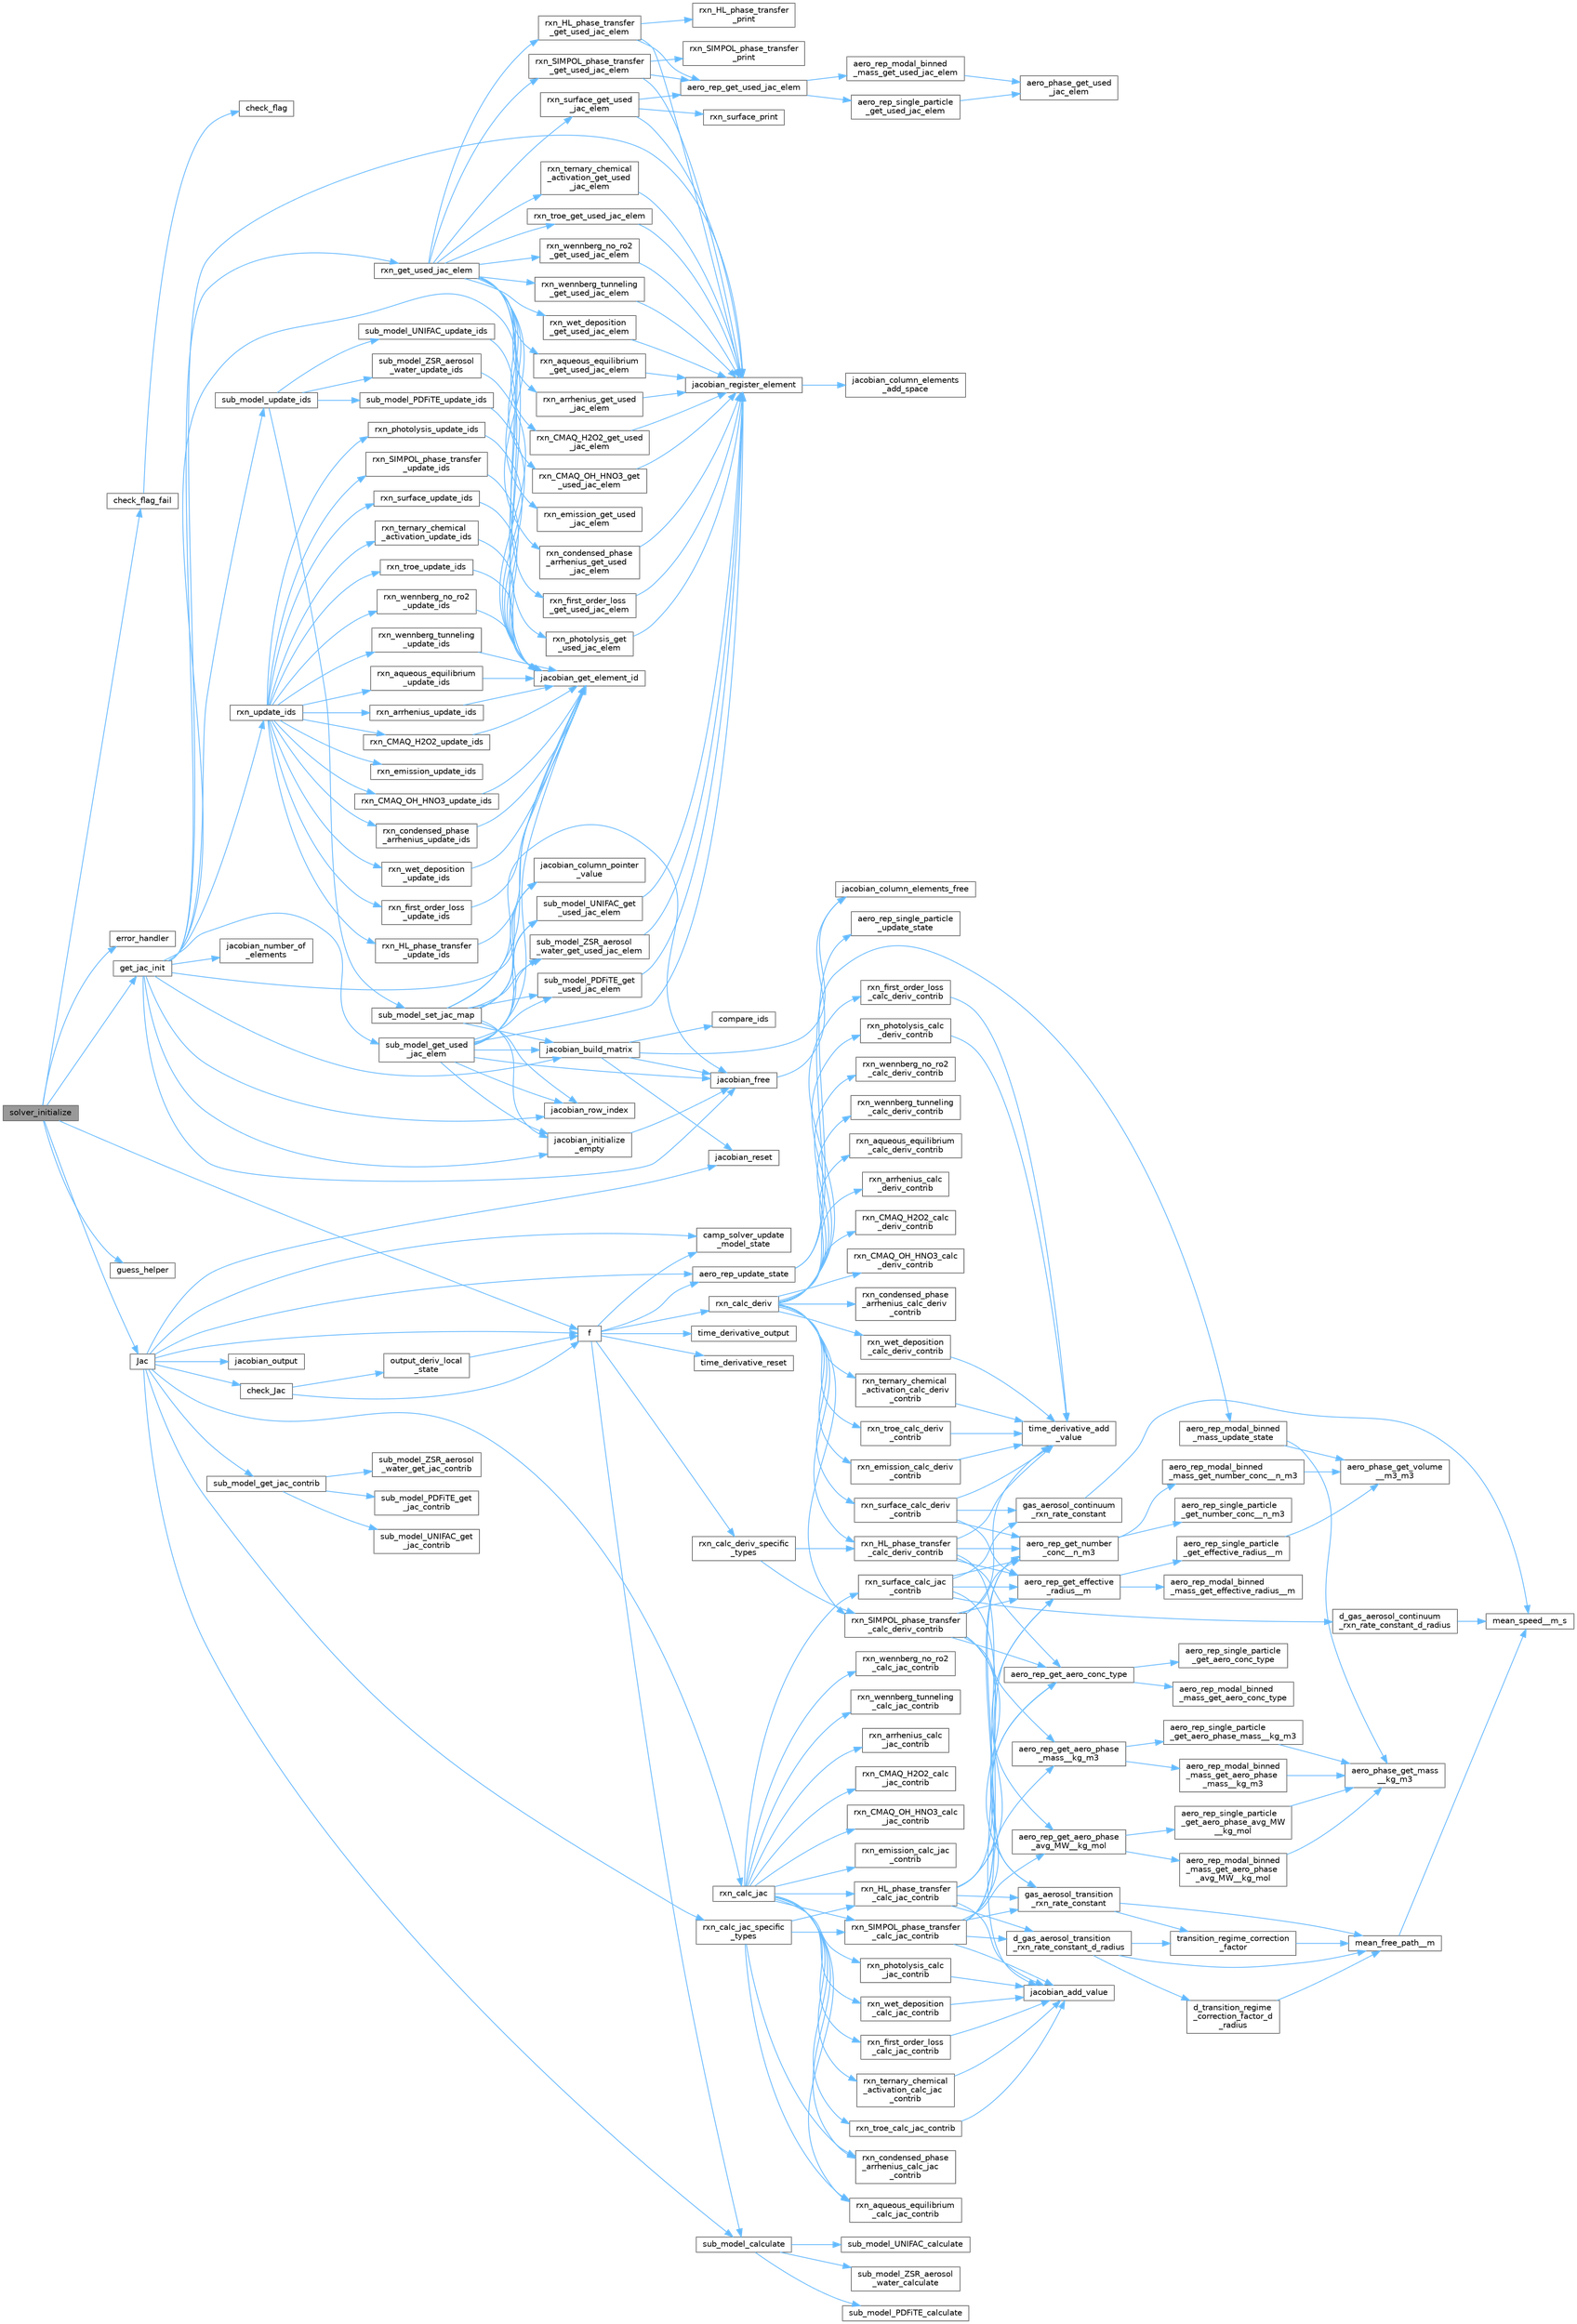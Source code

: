 digraph "solver_initialize"
{
 // LATEX_PDF_SIZE
  bgcolor="transparent";
  edge [fontname=Helvetica,fontsize=10,labelfontname=Helvetica,labelfontsize=10];
  node [fontname=Helvetica,fontsize=10,shape=box,height=0.2,width=0.4];
  rankdir="LR";
  Node1 [label="solver_initialize",height=0.2,width=0.4,color="gray40", fillcolor="grey60", style="filled", fontcolor="black",tooltip="Solver initialization."];
  Node1 -> Node2 [color="steelblue1",style="solid"];
  Node2 [label="check_flag_fail",height=0.2,width=0.4,color="grey40", fillcolor="white", style="filled",URL="$camp__solver_8c.html#a736da263e758eddff5578b8685edc459",tooltip="Check the return value of a SUNDIALS function and exit on failure."];
  Node2 -> Node3 [color="steelblue1",style="solid"];
  Node3 [label="check_flag",height=0.2,width=0.4,color="grey40", fillcolor="white", style="filled",URL="$camp__solver_8c.html#a08519bb4526ffd3db7f49b33ba7600aa",tooltip="Check the return value of a SUNDIALS function."];
  Node1 -> Node4 [color="steelblue1",style="solid"];
  Node4 [label="error_handler",height=0.2,width=0.4,color="grey40", fillcolor="white", style="filled",URL="$camp__solver_8c.html#ac1241091f152db7fd2aa734994c48b24",tooltip="Custom error handling function."];
  Node1 -> Node5 [color="steelblue1",style="solid"];
  Node5 [label="f",height=0.2,width=0.4,color="grey40", fillcolor="white", style="filled",URL="$camp__solver_8c.html#ac55302bc18db0d68d78f543aad6a16c4",tooltip="Compute the time derivative f(t,y)"];
  Node5 -> Node6 [color="steelblue1",style="solid"];
  Node6 [label="aero_rep_update_state",height=0.2,width=0.4,color="grey40", fillcolor="white", style="filled",URL="$aero__rep__solver_8c.html#a42041b486fc391bc9abeee5d1ad666b2",tooltip="Update the aerosol representations for a new state."];
  Node6 -> Node7 [color="steelblue1",style="solid"];
  Node7 [label="aero_rep_modal_binned\l_mass_update_state",height=0.2,width=0.4,color="grey40", fillcolor="white", style="filled",URL="$aero__rep__modal__binned__mass_8c.html#a567e448c1ea25085add6257c6b8930c6",tooltip="Update aerosol representation data for a new state."];
  Node7 -> Node8 [color="steelblue1",style="solid"];
  Node8 [label="aero_phase_get_mass\l__kg_m3",height=0.2,width=0.4,color="grey40", fillcolor="white", style="filled",URL="$aero__phase__solver_8c.html#a965e0b9fc79db694be201edd05377dd1",tooltip="Get the mass and average MW in an aerosol phase."];
  Node7 -> Node9 [color="steelblue1",style="solid"];
  Node9 [label="aero_phase_get_volume\l__m3_m3",height=0.2,width=0.4,color="grey40", fillcolor="white", style="filled",URL="$aero__phase__solver_8c.html#a6e493e863924f29d6bd06598fa657f08",tooltip="Get the volume of an aerosol phase."];
  Node6 -> Node10 [color="steelblue1",style="solid"];
  Node10 [label="aero_rep_single_particle\l_update_state",height=0.2,width=0.4,color="grey40", fillcolor="white", style="filled",URL="$aero__rep__single__particle_8c.html#afc5e4c6a81bf52bf0c8ee88037a4954d",tooltip="Update aerosol representation data for a new state."];
  Node5 -> Node11 [color="steelblue1",style="solid"];
  Node11 [label="camp_solver_update\l_model_state",height=0.2,width=0.4,color="grey40", fillcolor="white", style="filled",URL="$camp__solver_8c.html#a21373e1f8bad206f6437deeea571f51c",tooltip="Update the model state from the current solver state."];
  Node5 -> Node12 [color="steelblue1",style="solid"];
  Node12 [label="rxn_calc_deriv",height=0.2,width=0.4,color="grey40", fillcolor="white", style="filled",URL="$rxn__solver_8c.html#af014568140c63dfab9ea1c92b056e3b8",tooltip="Calculate the time derivative ."];
  Node12 -> Node13 [color="steelblue1",style="solid"];
  Node13 [label="rxn_aqueous_equilibrium\l_calc_deriv_contrib",height=0.2,width=0.4,color="grey40", fillcolor="white", style="filled",URL="$rxns_8h.html#a8e696264a0e9f8f72c2cb00b5605cbeb",tooltip=" "];
  Node12 -> Node14 [color="steelblue1",style="solid"];
  Node14 [label="rxn_arrhenius_calc\l_deriv_contrib",height=0.2,width=0.4,color="grey40", fillcolor="white", style="filled",URL="$rxns_8h.html#a760b30a313fd1608941b8ac584a128df",tooltip=" "];
  Node12 -> Node15 [color="steelblue1",style="solid"];
  Node15 [label="rxn_CMAQ_H2O2_calc\l_deriv_contrib",height=0.2,width=0.4,color="grey40", fillcolor="white", style="filled",URL="$rxns_8h.html#a3eb8ba0e04dfdffa6171688dd493d171",tooltip=" "];
  Node12 -> Node16 [color="steelblue1",style="solid"];
  Node16 [label="rxn_CMAQ_OH_HNO3_calc\l_deriv_contrib",height=0.2,width=0.4,color="grey40", fillcolor="white", style="filled",URL="$rxns_8h.html#a2a4e9aea8e3d4a8779ec943d9ccaaad8",tooltip=" "];
  Node12 -> Node17 [color="steelblue1",style="solid"];
  Node17 [label="rxn_condensed_phase\l_arrhenius_calc_deriv\l_contrib",height=0.2,width=0.4,color="grey40", fillcolor="white", style="filled",URL="$rxns_8h.html#a838b8326dbcfa12692ecf289685897a2",tooltip=" "];
  Node12 -> Node18 [color="steelblue1",style="solid"];
  Node18 [label="rxn_emission_calc_deriv\l_contrib",height=0.2,width=0.4,color="grey40", fillcolor="white", style="filled",URL="$rxn__emission_8c.html#a0fc4250b628dae19ab3c2081a283e2b8",tooltip="Calculate contributions to the time derivative  from this reaction."];
  Node18 -> Node19 [color="steelblue1",style="solid"];
  Node19 [label="time_derivative_add\l_value",height=0.2,width=0.4,color="grey40", fillcolor="white", style="filled",URL="$time__derivative_8c.html#af4c9ab5040b544a8ec4b63a1c75922e2",tooltip="Add a contribution to the time derivative."];
  Node12 -> Node20 [color="steelblue1",style="solid"];
  Node20 [label="rxn_first_order_loss\l_calc_deriv_contrib",height=0.2,width=0.4,color="grey40", fillcolor="white", style="filled",URL="$rxn__first__order__loss_8c.html#ac1d2c5d3bf68d6adcdc4183ba340175d",tooltip="Calculate contributions to the time derivative  from this reaction."];
  Node20 -> Node19 [color="steelblue1",style="solid"];
  Node12 -> Node21 [color="steelblue1",style="solid"];
  Node21 [label="rxn_HL_phase_transfer\l_calc_deriv_contrib",height=0.2,width=0.4,color="grey40", fillcolor="white", style="filled",URL="$rxn___h_l__phase__transfer_8c.html#aa82a07e921e3d22fda1d52073b16219d",tooltip="Calculate contributions to the time derivative  from this reaction."];
  Node21 -> Node22 [color="steelblue1",style="solid"];
  Node22 [label="aero_rep_get_aero_conc_type",height=0.2,width=0.4,color="grey40", fillcolor="white", style="filled",URL="$aero__rep__solver_8c.html#a00aee7bec2d9284a74c0eb26d346dc81",tooltip="Check whether aerosol concentrations are per-particle or total for each phase."];
  Node22 -> Node23 [color="steelblue1",style="solid"];
  Node23 [label="aero_rep_modal_binned\l_mass_get_aero_conc_type",height=0.2,width=0.4,color="grey40", fillcolor="white", style="filled",URL="$aero__rep__modal__binned__mass_8c.html#a5806fae1fe7d70369bfb7a0d9c54d12f",tooltip="Get the type of aerosol concentration used."];
  Node22 -> Node24 [color="steelblue1",style="solid"];
  Node24 [label="aero_rep_single_particle\l_get_aero_conc_type",height=0.2,width=0.4,color="grey40", fillcolor="white", style="filled",URL="$aero__rep__single__particle_8c.html#a59114de73dd305d5825a8547155b8946",tooltip="Get the type of aerosol concentration used."];
  Node21 -> Node25 [color="steelblue1",style="solid"];
  Node25 [label="aero_rep_get_effective\l_radius__m",height=0.2,width=0.4,color="grey40", fillcolor="white", style="filled",URL="$aero__rep__solver_8c.html#aab8fc9de2c9bfe5d012e80322a5b653b",tooltip="Get the effective particle radius,  (m)"];
  Node25 -> Node26 [color="steelblue1",style="solid"];
  Node26 [label="aero_rep_modal_binned\l_mass_get_effective_radius__m",height=0.2,width=0.4,color="grey40", fillcolor="white", style="filled",URL="$aero__rep__modal__binned__mass_8c.html#a8d5bf734337581d90c2280ab858ccf96",tooltip="Get the effective particle radius  (m)"];
  Node25 -> Node27 [color="steelblue1",style="solid"];
  Node27 [label="aero_rep_single_particle\l_get_effective_radius__m",height=0.2,width=0.4,color="grey40", fillcolor="white", style="filled",URL="$aero__rep__single__particle_8c.html#a48b11d345d89071d34e67b5063b1b891",tooltip="Get the effective particle radius  (m)"];
  Node27 -> Node9 [color="steelblue1",style="solid"];
  Node21 -> Node28 [color="steelblue1",style="solid"];
  Node28 [label="aero_rep_get_number\l_conc__n_m3",height=0.2,width=0.4,color="grey40", fillcolor="white", style="filled",URL="$aero__rep__solver_8c.html#aa56870eb4fe20532461b1634d7688210",tooltip="Get the particle number concentration  ( )"];
  Node28 -> Node29 [color="steelblue1",style="solid"];
  Node29 [label="aero_rep_modal_binned\l_mass_get_number_conc__n_m3",height=0.2,width=0.4,color="grey40", fillcolor="white", style="filled",URL="$aero__rep__modal__binned__mass_8c.html#a2e585253c19aa48dec8c55b963999e9d",tooltip="Get the particle number concentration  ( )"];
  Node29 -> Node9 [color="steelblue1",style="solid"];
  Node28 -> Node30 [color="steelblue1",style="solid"];
  Node30 [label="aero_rep_single_particle\l_get_number_conc__n_m3",height=0.2,width=0.4,color="grey40", fillcolor="white", style="filled",URL="$aero__rep__single__particle_8c.html#afa7d35b774d0ab4d7cad7fb30d75e897",tooltip="Get the particle number concentration  ( )"];
  Node21 -> Node31 [color="steelblue1",style="solid"];
  Node31 [label="gas_aerosol_transition\l_rxn_rate_constant",height=0.2,width=0.4,color="grey40", fillcolor="white", style="filled",URL="$util_8h.html#adfe7ce1a7c219664c7a382f24068b1a1",tooltip=" "];
  Node31 -> Node32 [color="steelblue1",style="solid"];
  Node32 [label="mean_free_path__m",height=0.2,width=0.4,color="grey40", fillcolor="white", style="filled",URL="$util_8h.html#ae1c969544a10c17746622cf73186835c",tooltip=" "];
  Node32 -> Node33 [color="steelblue1",style="solid"];
  Node33 [label="mean_speed__m_s",height=0.2,width=0.4,color="grey40", fillcolor="white", style="filled",URL="$util_8h.html#a77fbb355dc943308c5632fe698e81363",tooltip=" "];
  Node31 -> Node34 [color="steelblue1",style="solid"];
  Node34 [label="transition_regime_correction\l_factor",height=0.2,width=0.4,color="grey40", fillcolor="white", style="filled",URL="$util_8h.html#a0ade6cf865e738fbd0629ca08500679d",tooltip=" "];
  Node34 -> Node32 [color="steelblue1",style="solid"];
  Node21 -> Node19 [color="steelblue1",style="solid"];
  Node12 -> Node35 [color="steelblue1",style="solid"];
  Node35 [label="rxn_photolysis_calc\l_deriv_contrib",height=0.2,width=0.4,color="grey40", fillcolor="white", style="filled",URL="$rxn__photolysis_8c.html#a821ebabf2abba0aa6b465747178f33d6",tooltip="Calculate contributions to the time derivative  from this reaction."];
  Node35 -> Node19 [color="steelblue1",style="solid"];
  Node12 -> Node36 [color="steelblue1",style="solid"];
  Node36 [label="rxn_SIMPOL_phase_transfer\l_calc_deriv_contrib",height=0.2,width=0.4,color="grey40", fillcolor="white", style="filled",URL="$rxn___s_i_m_p_o_l__phase__transfer_8c.html#a8387f10a0a5aa0b38cc545859542f3c4",tooltip="Calculate contributions to the time derivative  from this reaction."];
  Node36 -> Node22 [color="steelblue1",style="solid"];
  Node36 -> Node37 [color="steelblue1",style="solid"];
  Node37 [label="aero_rep_get_aero_phase\l_avg_MW__kg_mol",height=0.2,width=0.4,color="grey40", fillcolor="white", style="filled",URL="$aero__rep__solver_8c.html#a513044e29b338d17d02b5bc472a8046f",tooltip="Get the average molecular weight of an aerosol phase in this representation  ( )"];
  Node37 -> Node38 [color="steelblue1",style="solid"];
  Node38 [label="aero_rep_modal_binned\l_mass_get_aero_phase\l_avg_MW__kg_mol",height=0.2,width=0.4,color="grey40", fillcolor="white", style="filled",URL="$aero__rep__modal__binned__mass_8c.html#a2c1fd8badaa6ebffd2b45ab5314c1279",tooltip="Get the average molecular weight in an aerosol phase  ( )"];
  Node38 -> Node8 [color="steelblue1",style="solid"];
  Node37 -> Node39 [color="steelblue1",style="solid"];
  Node39 [label="aero_rep_single_particle\l_get_aero_phase_avg_MW\l__kg_mol",height=0.2,width=0.4,color="grey40", fillcolor="white", style="filled",URL="$aero__rep__single__particle_8c.html#a203b6931fd5a504b7cc1750eb582b60c",tooltip="Get the average molecular weight in an aerosol phase  ( )"];
  Node39 -> Node8 [color="steelblue1",style="solid"];
  Node36 -> Node40 [color="steelblue1",style="solid"];
  Node40 [label="aero_rep_get_aero_phase\l_mass__kg_m3",height=0.2,width=0.4,color="grey40", fillcolor="white", style="filled",URL="$aero__rep__solver_8c.html#a0d5fc5c14f5fc182d80811b27c644e86",tooltip="Get the total mass of an aerosol phase in this representation  ( )"];
  Node40 -> Node41 [color="steelblue1",style="solid"];
  Node41 [label="aero_rep_modal_binned\l_mass_get_aero_phase\l_mass__kg_m3",height=0.2,width=0.4,color="grey40", fillcolor="white", style="filled",URL="$aero__rep__modal__binned__mass_8c.html#aa84e95ce69656ab640edfdb32cc71d4c",tooltip="Get the total mass in an aerosol phase  ( )"];
  Node41 -> Node8 [color="steelblue1",style="solid"];
  Node40 -> Node42 [color="steelblue1",style="solid"];
  Node42 [label="aero_rep_single_particle\l_get_aero_phase_mass__kg_m3",height=0.2,width=0.4,color="grey40", fillcolor="white", style="filled",URL="$aero__rep__single__particle_8c.html#ad49c89b34b57e5b644d6506ead9dea34",tooltip="Get the total mass in an aerosol phase  ( )"];
  Node42 -> Node8 [color="steelblue1",style="solid"];
  Node36 -> Node25 [color="steelblue1",style="solid"];
  Node36 -> Node28 [color="steelblue1",style="solid"];
  Node36 -> Node31 [color="steelblue1",style="solid"];
  Node36 -> Node19 [color="steelblue1",style="solid"];
  Node12 -> Node43 [color="steelblue1",style="solid"];
  Node43 [label="rxn_surface_calc_deriv\l_contrib",height=0.2,width=0.4,color="grey40", fillcolor="white", style="filled",URL="$rxn__surface_8c.html#a5bb30760087399bd04a9f9e16f0fab1f",tooltip="Calculate contributions to the time derivative  from this reaction."];
  Node43 -> Node25 [color="steelblue1",style="solid"];
  Node43 -> Node28 [color="steelblue1",style="solid"];
  Node43 -> Node44 [color="steelblue1",style="solid"];
  Node44 [label="gas_aerosol_continuum\l_rxn_rate_constant",height=0.2,width=0.4,color="grey40", fillcolor="white", style="filled",URL="$util_8h.html#afde219af97ef99e021d59c7ca18b9277",tooltip=" "];
  Node44 -> Node33 [color="steelblue1",style="solid"];
  Node43 -> Node19 [color="steelblue1",style="solid"];
  Node12 -> Node45 [color="steelblue1",style="solid"];
  Node45 [label="rxn_ternary_chemical\l_activation_calc_deriv\l_contrib",height=0.2,width=0.4,color="grey40", fillcolor="white", style="filled",URL="$rxn__ternary__chemical__activation_8c.html#aab9c65ccd4b8614889c1462e2500e6b9",tooltip="Calculate contributions to the time derivative  from this reaction."];
  Node45 -> Node19 [color="steelblue1",style="solid"];
  Node12 -> Node46 [color="steelblue1",style="solid"];
  Node46 [label="rxn_troe_calc_deriv\l_contrib",height=0.2,width=0.4,color="grey40", fillcolor="white", style="filled",URL="$rxn__troe_8c.html#ae2174a745239e629f1c5480a52c3f6f2",tooltip="Calculate contributions to the time derivative  from this reaction."];
  Node46 -> Node19 [color="steelblue1",style="solid"];
  Node12 -> Node47 [color="steelblue1",style="solid"];
  Node47 [label="rxn_wennberg_no_ro2\l_calc_deriv_contrib",height=0.2,width=0.4,color="grey40", fillcolor="white", style="filled",URL="$rxns_8h.html#affb30a43f6e32c34d3c4fba241d57b3e",tooltip=" "];
  Node12 -> Node48 [color="steelblue1",style="solid"];
  Node48 [label="rxn_wennberg_tunneling\l_calc_deriv_contrib",height=0.2,width=0.4,color="grey40", fillcolor="white", style="filled",URL="$rxns_8h.html#aaf3a4bd00b50344e978728d2bf6af6d0",tooltip=" "];
  Node12 -> Node49 [color="steelblue1",style="solid"];
  Node49 [label="rxn_wet_deposition\l_calc_deriv_contrib",height=0.2,width=0.4,color="grey40", fillcolor="white", style="filled",URL="$rxn__wet__deposition_8c.html#a6aec5e3d4cbb3a9e0d993a1780c42ecd",tooltip="Calculate contributions to the time derivative  from this reaction."];
  Node49 -> Node19 [color="steelblue1",style="solid"];
  Node5 -> Node50 [color="steelblue1",style="solid"];
  Node50 [label="rxn_calc_deriv_specific\l_types",height=0.2,width=0.4,color="grey40", fillcolor="white", style="filled",URL="$rxn__solver_8c.html#a066fddd15835cba3a8b519fb734bd552",tooltip="Calculate the time derivative  for only some specific types."];
  Node50 -> Node21 [color="steelblue1",style="solid"];
  Node50 -> Node36 [color="steelblue1",style="solid"];
  Node5 -> Node51 [color="steelblue1",style="solid"];
  Node51 [label="sub_model_calculate",height=0.2,width=0.4,color="grey40", fillcolor="white", style="filled",URL="$sub__model__solver_8c.html#a7f9027610b25bafcc5b6c5af1344dd65",tooltip="Perform the sub model calculations for the current model state."];
  Node51 -> Node52 [color="steelblue1",style="solid"];
  Node52 [label="sub_model_PDFiTE_calculate",height=0.2,width=0.4,color="grey40", fillcolor="white", style="filled",URL="$sub__model___p_d_fi_t_e_8c.html#a2f46f791a4a74c77e283b5afb91911aa",tooltip="Perform the sub-model calculations for the current model state."];
  Node51 -> Node53 [color="steelblue1",style="solid"];
  Node53 [label="sub_model_UNIFAC_calculate",height=0.2,width=0.4,color="grey40", fillcolor="white", style="filled",URL="$sub__model___u_n_i_f_a_c_8c.html#a91d55564c556bf61d6bf0ccac7b43e4b",tooltip="Perform the sub-model calculations for the current model state."];
  Node51 -> Node54 [color="steelblue1",style="solid"];
  Node54 [label="sub_model_ZSR_aerosol\l_water_calculate",height=0.2,width=0.4,color="grey40", fillcolor="white", style="filled",URL="$sub__model___z_s_r__aerosol__water_8c.html#a6639a32646d84e02917b64167f36ea89",tooltip="Do pre-derivative calculations."];
  Node5 -> Node55 [color="steelblue1",style="solid"];
  Node55 [label="time_derivative_output",height=0.2,width=0.4,color="grey40", fillcolor="white", style="filled",URL="$time__derivative_8c.html#ae2c31a72134750c12f2f5d8e32c3a99d",tooltip="Output the current derivative array."];
  Node5 -> Node56 [color="steelblue1",style="solid"];
  Node56 [label="time_derivative_reset",height=0.2,width=0.4,color="grey40", fillcolor="white", style="filled",URL="$time__derivative_8c.html#a72dd19ea5bc2be11ace50e82bbd7857f",tooltip="Reset the derivative."];
  Node1 -> Node57 [color="steelblue1",style="solid"];
  Node57 [label="get_jac_init",height=0.2,width=0.4,color="grey40", fillcolor="white", style="filled",URL="$camp__solver_8c.html#a5b485fa25356197023889f3795888e98",tooltip="Try to improve guesses of y sent to the linear solver."];
  Node57 -> Node58 [color="steelblue1",style="solid"];
  Node58 [label="jacobian_build_matrix",height=0.2,width=0.4,color="grey40", fillcolor="white", style="filled",URL="$_jacobian_8c.html#a2e954524b21f4e097996b2dc0d3cf999",tooltip="Builds the sparse matrix with the registered elements."];
  Node58 -> Node59 [color="steelblue1",style="solid"];
  Node59 [label="compare_ids",height=0.2,width=0.4,color="grey40", fillcolor="white", style="filled",URL="$_jacobian_8c.html#a87200e2cb129a2b8d8436848760f63d5",tooltip=" "];
  Node58 -> Node60 [color="steelblue1",style="solid"];
  Node60 [label="jacobian_column_elements_free",height=0.2,width=0.4,color="grey40", fillcolor="white", style="filled",URL="$_jacobian_8c.html#a7bc2fe67ae132c04bf45e69934e6be1f",tooltip="Free memory associated with a JacobianColumnElements."];
  Node58 -> Node61 [color="steelblue1",style="solid"];
  Node61 [label="jacobian_free",height=0.2,width=0.4,color="grey40", fillcolor="white", style="filled",URL="$_jacobian_8c.html#a0c0108de18ada97dc46782f7223ceef8",tooltip="Free memory associated with a Jacobian."];
  Node61 -> Node60 [color="steelblue1",style="solid"];
  Node58 -> Node62 [color="steelblue1",style="solid"];
  Node62 [label="jacobian_reset",height=0.2,width=0.4,color="grey40", fillcolor="white", style="filled",URL="$_jacobian_8c.html#a9b50b1fb83f669391bf76726b9c81ead",tooltip="Reset the Jacobian."];
  Node57 -> Node63 [color="steelblue1",style="solid"];
  Node63 [label="jacobian_column_pointer\l_value",height=0.2,width=0.4,color="grey40", fillcolor="white", style="filled",URL="$_jacobian_8c.html#a0a9b073f122e923fe6bad96d0611a4ac",tooltip="Returns the value of a column pointer."];
  Node57 -> Node61 [color="steelblue1",style="solid"];
  Node57 -> Node64 [color="steelblue1",style="solid"];
  Node64 [label="jacobian_get_element_id",height=0.2,width=0.4,color="grey40", fillcolor="white", style="filled",URL="$_jacobian_8c.html#a7b43d5884ec62826389d6d739b7f25eb",tooltip="Get an element id in the Jacobian data arrays."];
  Node57 -> Node65 [color="steelblue1",style="solid"];
  Node65 [label="jacobian_initialize\l_empty",height=0.2,width=0.4,color="grey40", fillcolor="white", style="filled",URL="$_jacobian_8c.html#a3ea16d25b8523ab15b3f505fe00e2ed2",tooltip="Initialize the Jacobian."];
  Node65 -> Node61 [color="steelblue1",style="solid"];
  Node57 -> Node66 [color="steelblue1",style="solid"];
  Node66 [label="jacobian_number_of\l_elements",height=0.2,width=0.4,color="grey40", fillcolor="white", style="filled",URL="$_jacobian_8c.html#a797c57a02151acb880fba00b8afc57a3",tooltip="Returns the number of elements in the Jacobian."];
  Node57 -> Node67 [color="steelblue1",style="solid"];
  Node67 [label="jacobian_register_element",height=0.2,width=0.4,color="grey40", fillcolor="white", style="filled",URL="$_jacobian_8c.html#aac51ac6b1cf239a84899308dab229441",tooltip="Adds an element to the sparse matrix."];
  Node67 -> Node68 [color="steelblue1",style="solid"];
  Node68 [label="jacobian_column_elements\l_add_space",height=0.2,width=0.4,color="grey40", fillcolor="white", style="filled",URL="$_jacobian_8c.html#ad9cda15d66705739c9d7bdf63c4636a3",tooltip=" "];
  Node57 -> Node69 [color="steelblue1",style="solid"];
  Node69 [label="jacobian_row_index",height=0.2,width=0.4,color="grey40", fillcolor="white", style="filled",URL="$_jacobian_8c.html#ae72fb841b0dd527b9e463e7ce208d856",tooltip="Returns the row for a given Jacobian element."];
  Node57 -> Node70 [color="steelblue1",style="solid"];
  Node70 [label="rxn_get_used_jac_elem",height=0.2,width=0.4,color="grey40", fillcolor="white", style="filled",URL="$rxn__solver_8c.html#a6816597d1e59964f558cfc82b004549e",tooltip="Get the Jacobian elements used by a particular reaction."];
  Node70 -> Node71 [color="steelblue1",style="solid"];
  Node71 [label="rxn_aqueous_equilibrium\l_get_used_jac_elem",height=0.2,width=0.4,color="grey40", fillcolor="white", style="filled",URL="$rxn__aqueous__equilibrium_8c.html#aba2b7971289b789830bb3986d8c26143",tooltip="Flag Jacobian elements used by this reaction."];
  Node71 -> Node67 [color="steelblue1",style="solid"];
  Node70 -> Node72 [color="steelblue1",style="solid"];
  Node72 [label="rxn_arrhenius_get_used\l_jac_elem",height=0.2,width=0.4,color="grey40", fillcolor="white", style="filled",URL="$rxn__arrhenius_8c.html#a7f830056ddb14553c6c27e13895a27a1",tooltip="Flag Jacobian elements used by this reaction."];
  Node72 -> Node67 [color="steelblue1",style="solid"];
  Node70 -> Node73 [color="steelblue1",style="solid"];
  Node73 [label="rxn_CMAQ_H2O2_get_used\l_jac_elem",height=0.2,width=0.4,color="grey40", fillcolor="white", style="filled",URL="$rxn___c_m_a_q___h2_o2_8c.html#aaf19aa3c701ef961a31fa085f3a95b68",tooltip="Flag Jacobian elements used by this reaction."];
  Node73 -> Node67 [color="steelblue1",style="solid"];
  Node70 -> Node74 [color="steelblue1",style="solid"];
  Node74 [label="rxn_CMAQ_OH_HNO3_get\l_used_jac_elem",height=0.2,width=0.4,color="grey40", fillcolor="white", style="filled",URL="$rxn___c_m_a_q___o_h___h_n_o3_8c.html#ab0f2f55a3403589173d1d9dae525adb6",tooltip="Flag Jacobian elements used by this reaction."];
  Node74 -> Node67 [color="steelblue1",style="solid"];
  Node70 -> Node75 [color="steelblue1",style="solid"];
  Node75 [label="rxn_condensed_phase\l_arrhenius_get_used\l_jac_elem",height=0.2,width=0.4,color="grey40", fillcolor="white", style="filled",URL="$rxn__condensed__phase__arrhenius_8c.html#a5160c5060999537531f810c0651dd641",tooltip="Flag Jacobian elements used by this reaction."];
  Node75 -> Node67 [color="steelblue1",style="solid"];
  Node70 -> Node76 [color="steelblue1",style="solid"];
  Node76 [label="rxn_emission_get_used\l_jac_elem",height=0.2,width=0.4,color="grey40", fillcolor="white", style="filled",URL="$rxn__emission_8c.html#a0ef69ae99efa726d72f8502eb7d18406",tooltip="Flag Jacobian elements used by this reaction."];
  Node70 -> Node77 [color="steelblue1",style="solid"];
  Node77 [label="rxn_first_order_loss\l_get_used_jac_elem",height=0.2,width=0.4,color="grey40", fillcolor="white", style="filled",URL="$rxn__first__order__loss_8c.html#a73e9594a2ad684000b2cbef37ab6f195",tooltip="Flag Jacobian elements used by this reaction."];
  Node77 -> Node67 [color="steelblue1",style="solid"];
  Node70 -> Node78 [color="steelblue1",style="solid"];
  Node78 [label="rxn_HL_phase_transfer\l_get_used_jac_elem",height=0.2,width=0.4,color="grey40", fillcolor="white", style="filled",URL="$rxn___h_l__phase__transfer_8c.html#a6397153ebdffc297c0c43cb7dfb0e9ba",tooltip="Flag Jacobian elements used by this reaction."];
  Node78 -> Node79 [color="steelblue1",style="solid"];
  Node79 [label="aero_rep_get_used_jac_elem",height=0.2,width=0.4,color="grey40", fillcolor="white", style="filled",URL="$aero__rep__solver_8c.html#a020684f657e2d323f672bd5500ceae22",tooltip="Flag Jacobian elements used to calculated mass, volume, etc."];
  Node79 -> Node80 [color="steelblue1",style="solid"];
  Node80 [label="aero_rep_modal_binned\l_mass_get_used_jac_elem",height=0.2,width=0.4,color="grey40", fillcolor="white", style="filled",URL="$aero__rep__modal__binned__mass_8c.html#ac5a65892343b17ff334e280f4d6ae5f9",tooltip="Flag Jacobian elements used in calcualtions of mass and volume."];
  Node80 -> Node81 [color="steelblue1",style="solid"];
  Node81 [label="aero_phase_get_used\l_jac_elem",height=0.2,width=0.4,color="grey40", fillcolor="white", style="filled",URL="$aero__phase__solver_8c.html#a6e5ea770a313a6eebea53e86540dd510",tooltip="Flag Jacobian elements used in calculations of mass and volume."];
  Node79 -> Node82 [color="steelblue1",style="solid"];
  Node82 [label="aero_rep_single_particle\l_get_used_jac_elem",height=0.2,width=0.4,color="grey40", fillcolor="white", style="filled",URL="$aero__rep__single__particle_8c.html#a076423c54855479ccee0af37f2d9840a",tooltip="Flag Jacobian elements used in calcualtions of mass and volume."];
  Node82 -> Node81 [color="steelblue1",style="solid"];
  Node78 -> Node67 [color="steelblue1",style="solid"];
  Node78 -> Node83 [color="steelblue1",style="solid"];
  Node83 [label="rxn_HL_phase_transfer\l_print",height=0.2,width=0.4,color="grey40", fillcolor="white", style="filled",URL="$rxn___h_l__phase__transfer_8c.html#a23271841c897d7d4047b73e4fbc0e748",tooltip="Print the Phase Transfer reaction parameters."];
  Node70 -> Node84 [color="steelblue1",style="solid"];
  Node84 [label="rxn_photolysis_get\l_used_jac_elem",height=0.2,width=0.4,color="grey40", fillcolor="white", style="filled",URL="$rxn__photolysis_8c.html#ab3c375e49f672106491c96e4b4455745",tooltip="Flag Jacobian elements used by this reaction."];
  Node84 -> Node67 [color="steelblue1",style="solid"];
  Node70 -> Node85 [color="steelblue1",style="solid"];
  Node85 [label="rxn_SIMPOL_phase_transfer\l_get_used_jac_elem",height=0.2,width=0.4,color="grey40", fillcolor="white", style="filled",URL="$rxn___s_i_m_p_o_l__phase__transfer_8c.html#a1658944a83529b7d5e854920f235ed3b",tooltip="Flag Jacobian elements used by this reaction."];
  Node85 -> Node79 [color="steelblue1",style="solid"];
  Node85 -> Node67 [color="steelblue1",style="solid"];
  Node85 -> Node86 [color="steelblue1",style="solid"];
  Node86 [label="rxn_SIMPOL_phase_transfer\l_print",height=0.2,width=0.4,color="grey40", fillcolor="white", style="filled",URL="$rxn___s_i_m_p_o_l__phase__transfer_8c.html#a63043b44a2874c8fb87ab85a2497d0c2",tooltip="Print the Phase Transfer reaction parameters."];
  Node70 -> Node87 [color="steelblue1",style="solid"];
  Node87 [label="rxn_surface_get_used\l_jac_elem",height=0.2,width=0.4,color="grey40", fillcolor="white", style="filled",URL="$rxn__surface_8c.html#a172e0e483115d10f868a1a68f7a664da",tooltip="Flag Jacobian elements used by this reaction."];
  Node87 -> Node79 [color="steelblue1",style="solid"];
  Node87 -> Node67 [color="steelblue1",style="solid"];
  Node87 -> Node88 [color="steelblue1",style="solid"];
  Node88 [label="rxn_surface_print",height=0.2,width=0.4,color="grey40", fillcolor="white", style="filled",URL="$rxn__surface_8c.html#af4d5ba66d45ee435e1451b44eda87370",tooltip="Print the surface reaction parameters."];
  Node70 -> Node89 [color="steelblue1",style="solid"];
  Node89 [label="rxn_ternary_chemical\l_activation_get_used\l_jac_elem",height=0.2,width=0.4,color="grey40", fillcolor="white", style="filled",URL="$rxn__ternary__chemical__activation_8c.html#a75c51d913c5d68b833f8fe7f0c078870",tooltip="Flag Jacobian elements used by this reaction."];
  Node89 -> Node67 [color="steelblue1",style="solid"];
  Node70 -> Node90 [color="steelblue1",style="solid"];
  Node90 [label="rxn_troe_get_used_jac_elem",height=0.2,width=0.4,color="grey40", fillcolor="white", style="filled",URL="$rxn__troe_8c.html#a8d762626ae8950f250d052a06e996db3",tooltip="Flag Jacobian elements used by this reaction."];
  Node90 -> Node67 [color="steelblue1",style="solid"];
  Node70 -> Node91 [color="steelblue1",style="solid"];
  Node91 [label="rxn_wennberg_no_ro2\l_get_used_jac_elem",height=0.2,width=0.4,color="grey40", fillcolor="white", style="filled",URL="$rxn__wennberg__no__ro2_8c.html#aa0313faf4bb8c560811072042700aafa",tooltip="Flag Jacobian elements used by this reaction."];
  Node91 -> Node67 [color="steelblue1",style="solid"];
  Node70 -> Node92 [color="steelblue1",style="solid"];
  Node92 [label="rxn_wennberg_tunneling\l_get_used_jac_elem",height=0.2,width=0.4,color="grey40", fillcolor="white", style="filled",URL="$rxn__wennberg__tunneling_8c.html#aee637cf278edc46b8d6835d5ba00947e",tooltip="Flag Jacobian elements used by this reaction."];
  Node92 -> Node67 [color="steelblue1",style="solid"];
  Node70 -> Node93 [color="steelblue1",style="solid"];
  Node93 [label="rxn_wet_deposition\l_get_used_jac_elem",height=0.2,width=0.4,color="grey40", fillcolor="white", style="filled",URL="$rxn__wet__deposition_8c.html#a083ddf02453025334ced6c65d78d60e1",tooltip="Flag Jacobian elements used by this reaction."];
  Node93 -> Node67 [color="steelblue1",style="solid"];
  Node57 -> Node94 [color="steelblue1",style="solid"];
  Node94 [label="rxn_update_ids",height=0.2,width=0.4,color="grey40", fillcolor="white", style="filled",URL="$rxn__solver_8c.html#a04e1414725ffbbb0b16fca416d826c1d",tooltip="Update the time derivative and Jacobian array ids."];
  Node94 -> Node95 [color="steelblue1",style="solid"];
  Node95 [label="rxn_aqueous_equilibrium\l_update_ids",height=0.2,width=0.4,color="grey40", fillcolor="white", style="filled",URL="$rxn__aqueous__equilibrium_8c.html#af61bf85579cdea2f2c8ee0ea4fd8a96d",tooltip="Update the time derivative and Jacbobian array indices."];
  Node95 -> Node64 [color="steelblue1",style="solid"];
  Node94 -> Node96 [color="steelblue1",style="solid"];
  Node96 [label="rxn_arrhenius_update_ids",height=0.2,width=0.4,color="grey40", fillcolor="white", style="filled",URL="$rxn__arrhenius_8c.html#a7fe41e1fef6917179eadba8adc9d1bae",tooltip="Update the time derivative and Jacbobian array indices."];
  Node96 -> Node64 [color="steelblue1",style="solid"];
  Node94 -> Node97 [color="steelblue1",style="solid"];
  Node97 [label="rxn_CMAQ_H2O2_update_ids",height=0.2,width=0.4,color="grey40", fillcolor="white", style="filled",URL="$rxn___c_m_a_q___h2_o2_8c.html#a0126b0de107f5aac11387864f2523387",tooltip="Update the time derivative and Jacbobian array indices."];
  Node97 -> Node64 [color="steelblue1",style="solid"];
  Node94 -> Node98 [color="steelblue1",style="solid"];
  Node98 [label="rxn_CMAQ_OH_HNO3_update_ids",height=0.2,width=0.4,color="grey40", fillcolor="white", style="filled",URL="$rxn___c_m_a_q___o_h___h_n_o3_8c.html#ae50a551894469a76ff44e469f5d116d8",tooltip="Update the time derivative and Jacbobian array indices."];
  Node98 -> Node64 [color="steelblue1",style="solid"];
  Node94 -> Node99 [color="steelblue1",style="solid"];
  Node99 [label="rxn_condensed_phase\l_arrhenius_update_ids",height=0.2,width=0.4,color="grey40", fillcolor="white", style="filled",URL="$rxn__condensed__phase__arrhenius_8c.html#ab83f8527d3603f1aab12d721d33eb214",tooltip="Update the time derivative and Jacbobian array indices."];
  Node99 -> Node64 [color="steelblue1",style="solid"];
  Node94 -> Node100 [color="steelblue1",style="solid"];
  Node100 [label="rxn_emission_update_ids",height=0.2,width=0.4,color="grey40", fillcolor="white", style="filled",URL="$rxn__emission_8c.html#a1409402244e73476c40d3027defb9b21",tooltip="Update the time derivative and Jacbobian array indices."];
  Node94 -> Node101 [color="steelblue1",style="solid"];
  Node101 [label="rxn_first_order_loss\l_update_ids",height=0.2,width=0.4,color="grey40", fillcolor="white", style="filled",URL="$rxn__first__order__loss_8c.html#ae3eced0147f7ef45e55762930c86bf56",tooltip="Update the time derivative and Jacbobian array indices."];
  Node101 -> Node64 [color="steelblue1",style="solid"];
  Node94 -> Node102 [color="steelblue1",style="solid"];
  Node102 [label="rxn_HL_phase_transfer\l_update_ids",height=0.2,width=0.4,color="grey40", fillcolor="white", style="filled",URL="$rxn___h_l__phase__transfer_8c.html#a87cbf996d29d4ab5cf38c3cc0cea6427",tooltip="Update the time derivative and Jacbobian array indices."];
  Node102 -> Node64 [color="steelblue1",style="solid"];
  Node94 -> Node103 [color="steelblue1",style="solid"];
  Node103 [label="rxn_photolysis_update_ids",height=0.2,width=0.4,color="grey40", fillcolor="white", style="filled",URL="$rxn__photolysis_8c.html#af81c275e7f6f9ebe2a244235d0f6fd77",tooltip="Update the time derivative and Jacbobian array indices."];
  Node103 -> Node64 [color="steelblue1",style="solid"];
  Node94 -> Node104 [color="steelblue1",style="solid"];
  Node104 [label="rxn_SIMPOL_phase_transfer\l_update_ids",height=0.2,width=0.4,color="grey40", fillcolor="white", style="filled",URL="$rxn___s_i_m_p_o_l__phase__transfer_8c.html#abe640b69520d723afc79fdac91714f06",tooltip="Update the time derivative and Jacbobian array indices."];
  Node104 -> Node64 [color="steelblue1",style="solid"];
  Node94 -> Node105 [color="steelblue1",style="solid"];
  Node105 [label="rxn_surface_update_ids",height=0.2,width=0.4,color="grey40", fillcolor="white", style="filled",URL="$rxn__surface_8c.html#a61c79d96744201b051a10a6b891a7ea9",tooltip="Update the time derivative and Jacbobian array indices."];
  Node105 -> Node64 [color="steelblue1",style="solid"];
  Node94 -> Node106 [color="steelblue1",style="solid"];
  Node106 [label="rxn_ternary_chemical\l_activation_update_ids",height=0.2,width=0.4,color="grey40", fillcolor="white", style="filled",URL="$rxn__ternary__chemical__activation_8c.html#a8f0167f1dcf9c3621f4f211b674b4698",tooltip="Update the time derivative and Jacbobian array indices."];
  Node106 -> Node64 [color="steelblue1",style="solid"];
  Node94 -> Node107 [color="steelblue1",style="solid"];
  Node107 [label="rxn_troe_update_ids",height=0.2,width=0.4,color="grey40", fillcolor="white", style="filled",URL="$rxn__troe_8c.html#ab035a7b5e3990e133d055b13cbd74a08",tooltip="Update the time derivative and Jacbobian array indices."];
  Node107 -> Node64 [color="steelblue1",style="solid"];
  Node94 -> Node108 [color="steelblue1",style="solid"];
  Node108 [label="rxn_wennberg_no_ro2\l_update_ids",height=0.2,width=0.4,color="grey40", fillcolor="white", style="filled",URL="$rxn__wennberg__no__ro2_8c.html#ac00a498c0e68bb445a5ca2cba0c17d32",tooltip="Update the time derivative and Jacbobian array indices."];
  Node108 -> Node64 [color="steelblue1",style="solid"];
  Node94 -> Node109 [color="steelblue1",style="solid"];
  Node109 [label="rxn_wennberg_tunneling\l_update_ids",height=0.2,width=0.4,color="grey40", fillcolor="white", style="filled",URL="$rxn__wennberg__tunneling_8c.html#a5ba7b78cf14b1666503736ae442912a9",tooltip="Update the time derivative and Jacbobian array indices."];
  Node109 -> Node64 [color="steelblue1",style="solid"];
  Node94 -> Node110 [color="steelblue1",style="solid"];
  Node110 [label="rxn_wet_deposition\l_update_ids",height=0.2,width=0.4,color="grey40", fillcolor="white", style="filled",URL="$rxn__wet__deposition_8c.html#a544634ece257f580b822e9851e37b73d",tooltip="Update the time derivative and Jacbobian array indices."];
  Node110 -> Node64 [color="steelblue1",style="solid"];
  Node57 -> Node111 [color="steelblue1",style="solid"];
  Node111 [label="sub_model_get_used\l_jac_elem",height=0.2,width=0.4,color="grey40", fillcolor="white", style="filled",URL="$sub__model__solver_8c.html#a4b1d9807c5fc6b0f2129eb420fa191ad",tooltip="Get the Jacobian elements used by a particular sub model."];
  Node111 -> Node58 [color="steelblue1",style="solid"];
  Node111 -> Node63 [color="steelblue1",style="solid"];
  Node111 -> Node61 [color="steelblue1",style="solid"];
  Node111 -> Node64 [color="steelblue1",style="solid"];
  Node111 -> Node65 [color="steelblue1",style="solid"];
  Node111 -> Node67 [color="steelblue1",style="solid"];
  Node111 -> Node69 [color="steelblue1",style="solid"];
  Node111 -> Node112 [color="steelblue1",style="solid"];
  Node112 [label="sub_model_PDFiTE_get\l_used_jac_elem",height=0.2,width=0.4,color="grey40", fillcolor="white", style="filled",URL="$sub__model___p_d_fi_t_e_8c.html#a1c3598c177755e3ca9d3bde1ace7c0e0",tooltip="Flag Jacobian elements used by this sub model."];
  Node112 -> Node67 [color="steelblue1",style="solid"];
  Node111 -> Node113 [color="steelblue1",style="solid"];
  Node113 [label="sub_model_UNIFAC_get\l_used_jac_elem",height=0.2,width=0.4,color="grey40", fillcolor="white", style="filled",URL="$sub__model___u_n_i_f_a_c_8c.html#a6895ac51f6122ce830f30d8b1f09d052",tooltip="Get the Jacobian elements used for a particular row of the matrix."];
  Node113 -> Node67 [color="steelblue1",style="solid"];
  Node111 -> Node114 [color="steelblue1",style="solid"];
  Node114 [label="sub_model_ZSR_aerosol\l_water_get_used_jac_elem",height=0.2,width=0.4,color="grey40", fillcolor="white", style="filled",URL="$sub__model___z_s_r__aerosol__water_8c.html#a0c47a7f4b91fa19f71a1a69237a6754e",tooltip="Flag Jacobian elements used by this sub model."];
  Node114 -> Node67 [color="steelblue1",style="solid"];
  Node57 -> Node115 [color="steelblue1",style="solid"];
  Node115 [label="sub_model_update_ids",height=0.2,width=0.4,color="grey40", fillcolor="white", style="filled",URL="$sub__model__solver_8c.html#a38ebe393b32d9f9ac185b12801c69e17",tooltip="Update the time derivative and Jacobian array ids."];
  Node115 -> Node116 [color="steelblue1",style="solid"];
  Node116 [label="sub_model_PDFiTE_update_ids",height=0.2,width=0.4,color="grey40", fillcolor="white", style="filled",URL="$sub__model___p_d_fi_t_e_8c.html#ad0578f51652ce992842c2e65c8d84e55",tooltip="Update the time derivative and Jacbobian array indices."];
  Node116 -> Node64 [color="steelblue1",style="solid"];
  Node115 -> Node117 [color="steelblue1",style="solid"];
  Node117 [label="sub_model_set_jac_map",height=0.2,width=0.4,color="grey40", fillcolor="white", style="filled",URL="$sub__model__solver_8c.html#a61bf1cc1ad435b59182e1db138cc1b53",tooltip="Set the map for sub-model interdependence."];
  Node117 -> Node58 [color="steelblue1",style="solid"];
  Node117 -> Node63 [color="steelblue1",style="solid"];
  Node117 -> Node61 [color="steelblue1",style="solid"];
  Node117 -> Node64 [color="steelblue1",style="solid"];
  Node117 -> Node65 [color="steelblue1",style="solid"];
  Node117 -> Node69 [color="steelblue1",style="solid"];
  Node117 -> Node112 [color="steelblue1",style="solid"];
  Node117 -> Node113 [color="steelblue1",style="solid"];
  Node117 -> Node114 [color="steelblue1",style="solid"];
  Node115 -> Node118 [color="steelblue1",style="solid"];
  Node118 [label="sub_model_UNIFAC_update_ids",height=0.2,width=0.4,color="grey40", fillcolor="white", style="filled",URL="$sub__model___u_n_i_f_a_c_8c.html#a2674d98846a9c4933d56156ec1f0deb5",tooltip="Update stored ids for elements used within a row of the Jacobian matrix."];
  Node118 -> Node64 [color="steelblue1",style="solid"];
  Node115 -> Node119 [color="steelblue1",style="solid"];
  Node119 [label="sub_model_ZSR_aerosol\l_water_update_ids",height=0.2,width=0.4,color="grey40", fillcolor="white", style="filled",URL="$sub__model___z_s_r__aerosol__water_8c.html#af42c83e6bae3321e17f4bf21620e36ed",tooltip="Update the time derivative and Jacbobian array indices."];
  Node119 -> Node64 [color="steelblue1",style="solid"];
  Node1 -> Node120 [color="steelblue1",style="solid"];
  Node120 [label="guess_helper",height=0.2,width=0.4,color="grey40", fillcolor="white", style="filled",URL="$camp__solver_8h.html#a2fa3892570de5fd26fb97da6b91568ff",tooltip=" "];
  Node1 -> Node121 [color="steelblue1",style="solid"];
  Node121 [label="Jac",height=0.2,width=0.4,color="grey40", fillcolor="white", style="filled",URL="$camp__solver_8c.html#a13451d507558a61a2353adfed58db468",tooltip="Compute the Jacobian."];
  Node121 -> Node6 [color="steelblue1",style="solid"];
  Node121 -> Node11 [color="steelblue1",style="solid"];
  Node121 -> Node122 [color="steelblue1",style="solid"];
  Node122 [label="check_Jac",height=0.2,width=0.4,color="grey40", fillcolor="white", style="filled",URL="$camp__solver_8c.html#ad45be595da1a1d6fd40179d9743a9a65",tooltip="Check a Jacobian for accuracy."];
  Node122 -> Node5 [color="steelblue1",style="solid"];
  Node122 -> Node123 [color="steelblue1",style="solid"];
  Node123 [label="output_deriv_local\l_state",height=0.2,width=0.4,color="grey40", fillcolor="white", style="filled",URL="$camp__debug_8h.html#a0352ebf153678772ffbeb405834c141d",tooltip="Evaluate the derivative and Jacobian near a given state for a specified species."];
  Node123 -> Node5 [color="steelblue1",style="solid"];
  Node121 -> Node5 [color="steelblue1",style="solid"];
  Node121 -> Node124 [color="steelblue1",style="solid"];
  Node124 [label="jacobian_output",height=0.2,width=0.4,color="grey40", fillcolor="white", style="filled",URL="$_jacobian_8c.html#adcc6d47123aab80bc7b90bdcbb68c90d",tooltip="Output the Jacobian."];
  Node121 -> Node62 [color="steelblue1",style="solid"];
  Node121 -> Node125 [color="steelblue1",style="solid"];
  Node125 [label="rxn_calc_jac",height=0.2,width=0.4,color="grey40", fillcolor="white", style="filled",URL="$rxn__solver_8c.html#ad44deb65b9845d05c6bd148e3378b42a",tooltip="Calculate the Jacobian."];
  Node125 -> Node126 [color="steelblue1",style="solid"];
  Node126 [label="rxn_aqueous_equilibrium\l_calc_jac_contrib",height=0.2,width=0.4,color="grey40", fillcolor="white", style="filled",URL="$rxns_8h.html#a3a1c1ef70d2f51a82338eab340b90d15",tooltip=" "];
  Node125 -> Node127 [color="steelblue1",style="solid"];
  Node127 [label="rxn_arrhenius_calc\l_jac_contrib",height=0.2,width=0.4,color="grey40", fillcolor="white", style="filled",URL="$rxns_8h.html#a6625604c5e4db9e3ee2840ec5c7ac958",tooltip=" "];
  Node125 -> Node128 [color="steelblue1",style="solid"];
  Node128 [label="rxn_CMAQ_H2O2_calc\l_jac_contrib",height=0.2,width=0.4,color="grey40", fillcolor="white", style="filled",URL="$rxns_8h.html#a3bb761f27db80079d009bfc5a6360549",tooltip=" "];
  Node125 -> Node129 [color="steelblue1",style="solid"];
  Node129 [label="rxn_CMAQ_OH_HNO3_calc\l_jac_contrib",height=0.2,width=0.4,color="grey40", fillcolor="white", style="filled",URL="$rxns_8h.html#ac8fab368dc4dda8e35c017a3647baa80",tooltip=" "];
  Node125 -> Node130 [color="steelblue1",style="solid"];
  Node130 [label="rxn_condensed_phase\l_arrhenius_calc_jac\l_contrib",height=0.2,width=0.4,color="grey40", fillcolor="white", style="filled",URL="$rxns_8h.html#a213c32e23ab79e40722d07eb9d3a43d0",tooltip=" "];
  Node125 -> Node131 [color="steelblue1",style="solid"];
  Node131 [label="rxn_emission_calc_jac\l_contrib",height=0.2,width=0.4,color="grey40", fillcolor="white", style="filled",URL="$rxn__emission_8c.html#ab50d43d95dad6b99d9d3fa5c8c887884",tooltip="Calculate contributions to the Jacobian from this reaction."];
  Node125 -> Node132 [color="steelblue1",style="solid"];
  Node132 [label="rxn_first_order_loss\l_calc_jac_contrib",height=0.2,width=0.4,color="grey40", fillcolor="white", style="filled",URL="$rxn__first__order__loss_8c.html#a07413cad7e1d96989ea035941a53e915",tooltip="Calculate contributions to the Jacobian from this reaction."];
  Node132 -> Node133 [color="steelblue1",style="solid"];
  Node133 [label="jacobian_add_value",height=0.2,width=0.4,color="grey40", fillcolor="white", style="filled",URL="$_jacobian_8c.html#a844d8b2784c48a794ada38d053b1d1b3",tooltip="Add a contribution to the Jacobian."];
  Node125 -> Node134 [color="steelblue1",style="solid"];
  Node134 [label="rxn_HL_phase_transfer\l_calc_jac_contrib",height=0.2,width=0.4,color="grey40", fillcolor="white", style="filled",URL="$rxn___h_l__phase__transfer_8c.html#a4e04c50da5215b9886991e6f0c98cccc",tooltip="Calculate contributions to the Jacobian from this reaction."];
  Node134 -> Node22 [color="steelblue1",style="solid"];
  Node134 -> Node25 [color="steelblue1",style="solid"];
  Node134 -> Node28 [color="steelblue1",style="solid"];
  Node134 -> Node135 [color="steelblue1",style="solid"];
  Node135 [label="d_gas_aerosol_transition\l_rxn_rate_constant_d_radius",height=0.2,width=0.4,color="grey40", fillcolor="white", style="filled",URL="$util_8h.html#a6960902fe575d06ebd32350a076ba968",tooltip=" "];
  Node135 -> Node136 [color="steelblue1",style="solid"];
  Node136 [label="d_transition_regime\l_correction_factor_d\l_radius",height=0.2,width=0.4,color="grey40", fillcolor="white", style="filled",URL="$util_8h.html#af0918da54a73bf30e7079908caea2efd",tooltip=" "];
  Node136 -> Node32 [color="steelblue1",style="solid"];
  Node135 -> Node32 [color="steelblue1",style="solid"];
  Node135 -> Node34 [color="steelblue1",style="solid"];
  Node134 -> Node31 [color="steelblue1",style="solid"];
  Node134 -> Node133 [color="steelblue1",style="solid"];
  Node125 -> Node137 [color="steelblue1",style="solid"];
  Node137 [label="rxn_photolysis_calc\l_jac_contrib",height=0.2,width=0.4,color="grey40", fillcolor="white", style="filled",URL="$rxn__photolysis_8c.html#a12201d188bd114013b835e74912fdf53",tooltip="Calculate contributions to the Jacobian from this reaction."];
  Node137 -> Node133 [color="steelblue1",style="solid"];
  Node125 -> Node138 [color="steelblue1",style="solid"];
  Node138 [label="rxn_SIMPOL_phase_transfer\l_calc_jac_contrib",height=0.2,width=0.4,color="grey40", fillcolor="white", style="filled",URL="$rxn___s_i_m_p_o_l__phase__transfer_8c.html#a2c6b4163ab0a9e65eec7dd8286d67885",tooltip="Calculate contributions to the Jacobian from this reaction."];
  Node138 -> Node22 [color="steelblue1",style="solid"];
  Node138 -> Node37 [color="steelblue1",style="solid"];
  Node138 -> Node40 [color="steelblue1",style="solid"];
  Node138 -> Node25 [color="steelblue1",style="solid"];
  Node138 -> Node28 [color="steelblue1",style="solid"];
  Node138 -> Node135 [color="steelblue1",style="solid"];
  Node138 -> Node31 [color="steelblue1",style="solid"];
  Node138 -> Node133 [color="steelblue1",style="solid"];
  Node125 -> Node139 [color="steelblue1",style="solid"];
  Node139 [label="rxn_surface_calc_jac\l_contrib",height=0.2,width=0.4,color="grey40", fillcolor="white", style="filled",URL="$rxn__surface_8c.html#a8de73dc2a00c1bc5b91747cbb50086ad",tooltip="Calculate contributions to the Jacobian from this reaction."];
  Node139 -> Node25 [color="steelblue1",style="solid"];
  Node139 -> Node28 [color="steelblue1",style="solid"];
  Node139 -> Node140 [color="steelblue1",style="solid"];
  Node140 [label="d_gas_aerosol_continuum\l_rxn_rate_constant_d_radius",height=0.2,width=0.4,color="grey40", fillcolor="white", style="filled",URL="$util_8h.html#aa2190a3abb8648804ae74bb1c2d09b36",tooltip=" "];
  Node140 -> Node33 [color="steelblue1",style="solid"];
  Node139 -> Node44 [color="steelblue1",style="solid"];
  Node139 -> Node133 [color="steelblue1",style="solid"];
  Node125 -> Node141 [color="steelblue1",style="solid"];
  Node141 [label="rxn_ternary_chemical\l_activation_calc_jac\l_contrib",height=0.2,width=0.4,color="grey40", fillcolor="white", style="filled",URL="$rxn__ternary__chemical__activation_8c.html#a0e03361890588fa6e5b8d43b5f63d208",tooltip="Calculate contributions to the Jacobian from this reaction."];
  Node141 -> Node133 [color="steelblue1",style="solid"];
  Node125 -> Node142 [color="steelblue1",style="solid"];
  Node142 [label="rxn_troe_calc_jac_contrib",height=0.2,width=0.4,color="grey40", fillcolor="white", style="filled",URL="$rxn__troe_8c.html#a4f34c34a0b24bbbb11a127246e3fd35e",tooltip="Calculate contributions to the Jacobian from this reaction."];
  Node142 -> Node133 [color="steelblue1",style="solid"];
  Node125 -> Node143 [color="steelblue1",style="solid"];
  Node143 [label="rxn_wennberg_no_ro2\l_calc_jac_contrib",height=0.2,width=0.4,color="grey40", fillcolor="white", style="filled",URL="$rxns_8h.html#ae08ec58e30aea84e496cc2d253b34802",tooltip=" "];
  Node125 -> Node144 [color="steelblue1",style="solid"];
  Node144 [label="rxn_wennberg_tunneling\l_calc_jac_contrib",height=0.2,width=0.4,color="grey40", fillcolor="white", style="filled",URL="$rxns_8h.html#ac1f9c72aea45cd152bdcc765fd486868",tooltip=" "];
  Node125 -> Node145 [color="steelblue1",style="solid"];
  Node145 [label="rxn_wet_deposition\l_calc_jac_contrib",height=0.2,width=0.4,color="grey40", fillcolor="white", style="filled",URL="$rxn__wet__deposition_8c.html#ad84c0373895c3b2bfad55408c9066f16",tooltip="Calculate contributions to the Jacobian from this reaction."];
  Node145 -> Node133 [color="steelblue1",style="solid"];
  Node121 -> Node146 [color="steelblue1",style="solid"];
  Node146 [label="rxn_calc_jac_specific\l_types",height=0.2,width=0.4,color="grey40", fillcolor="white", style="filled",URL="$rxn__solver_8c.html#a40f9caeb40a6630edd3d61544ee29922",tooltip="Calculate the Jacobian for only some specific types."];
  Node146 -> Node126 [color="steelblue1",style="solid"];
  Node146 -> Node130 [color="steelblue1",style="solid"];
  Node146 -> Node134 [color="steelblue1",style="solid"];
  Node146 -> Node138 [color="steelblue1",style="solid"];
  Node121 -> Node51 [color="steelblue1",style="solid"];
  Node121 -> Node147 [color="steelblue1",style="solid"];
  Node147 [label="sub_model_get_jac_contrib",height=0.2,width=0.4,color="grey40", fillcolor="white", style="filled",URL="$sub__model__solver_8c.html#a9575eb8104f46d396268c361164e88fb",tooltip="Calculate the Jacobian constributions from sub model calculations."];
  Node147 -> Node148 [color="steelblue1",style="solid"];
  Node148 [label="sub_model_PDFiTE_get\l_jac_contrib",height=0.2,width=0.4,color="grey40", fillcolor="white", style="filled",URL="$sub__model___p_d_fi_t_e_8c.html#a50d2ccc5a5c4b40019447f6b7dd5feab",tooltip="Add contributions to the Jacobian from derivates calculated using the output of this sub model."];
  Node147 -> Node149 [color="steelblue1",style="solid"];
  Node149 [label="sub_model_UNIFAC_get\l_jac_contrib",height=0.2,width=0.4,color="grey40", fillcolor="white", style="filled",URL="$sub__model___u_n_i_f_a_c_8c.html#a0301d06b09af90fcfe49f9a1ba7c6742",tooltip="Add contributions to the Jacobian from derivates calculated using the output of this sub model."];
  Node147 -> Node150 [color="steelblue1",style="solid"];
  Node150 [label="sub_model_ZSR_aerosol\l_water_get_jac_contrib",height=0.2,width=0.4,color="grey40", fillcolor="white", style="filled",URL="$sub__model___z_s_r__aerosol__water_8c.html#aa6bf886e4a9fadb02913dab07e19018b",tooltip="Add contributions to the Jacobian from derivates calculated using the output of this sub model."];
}
